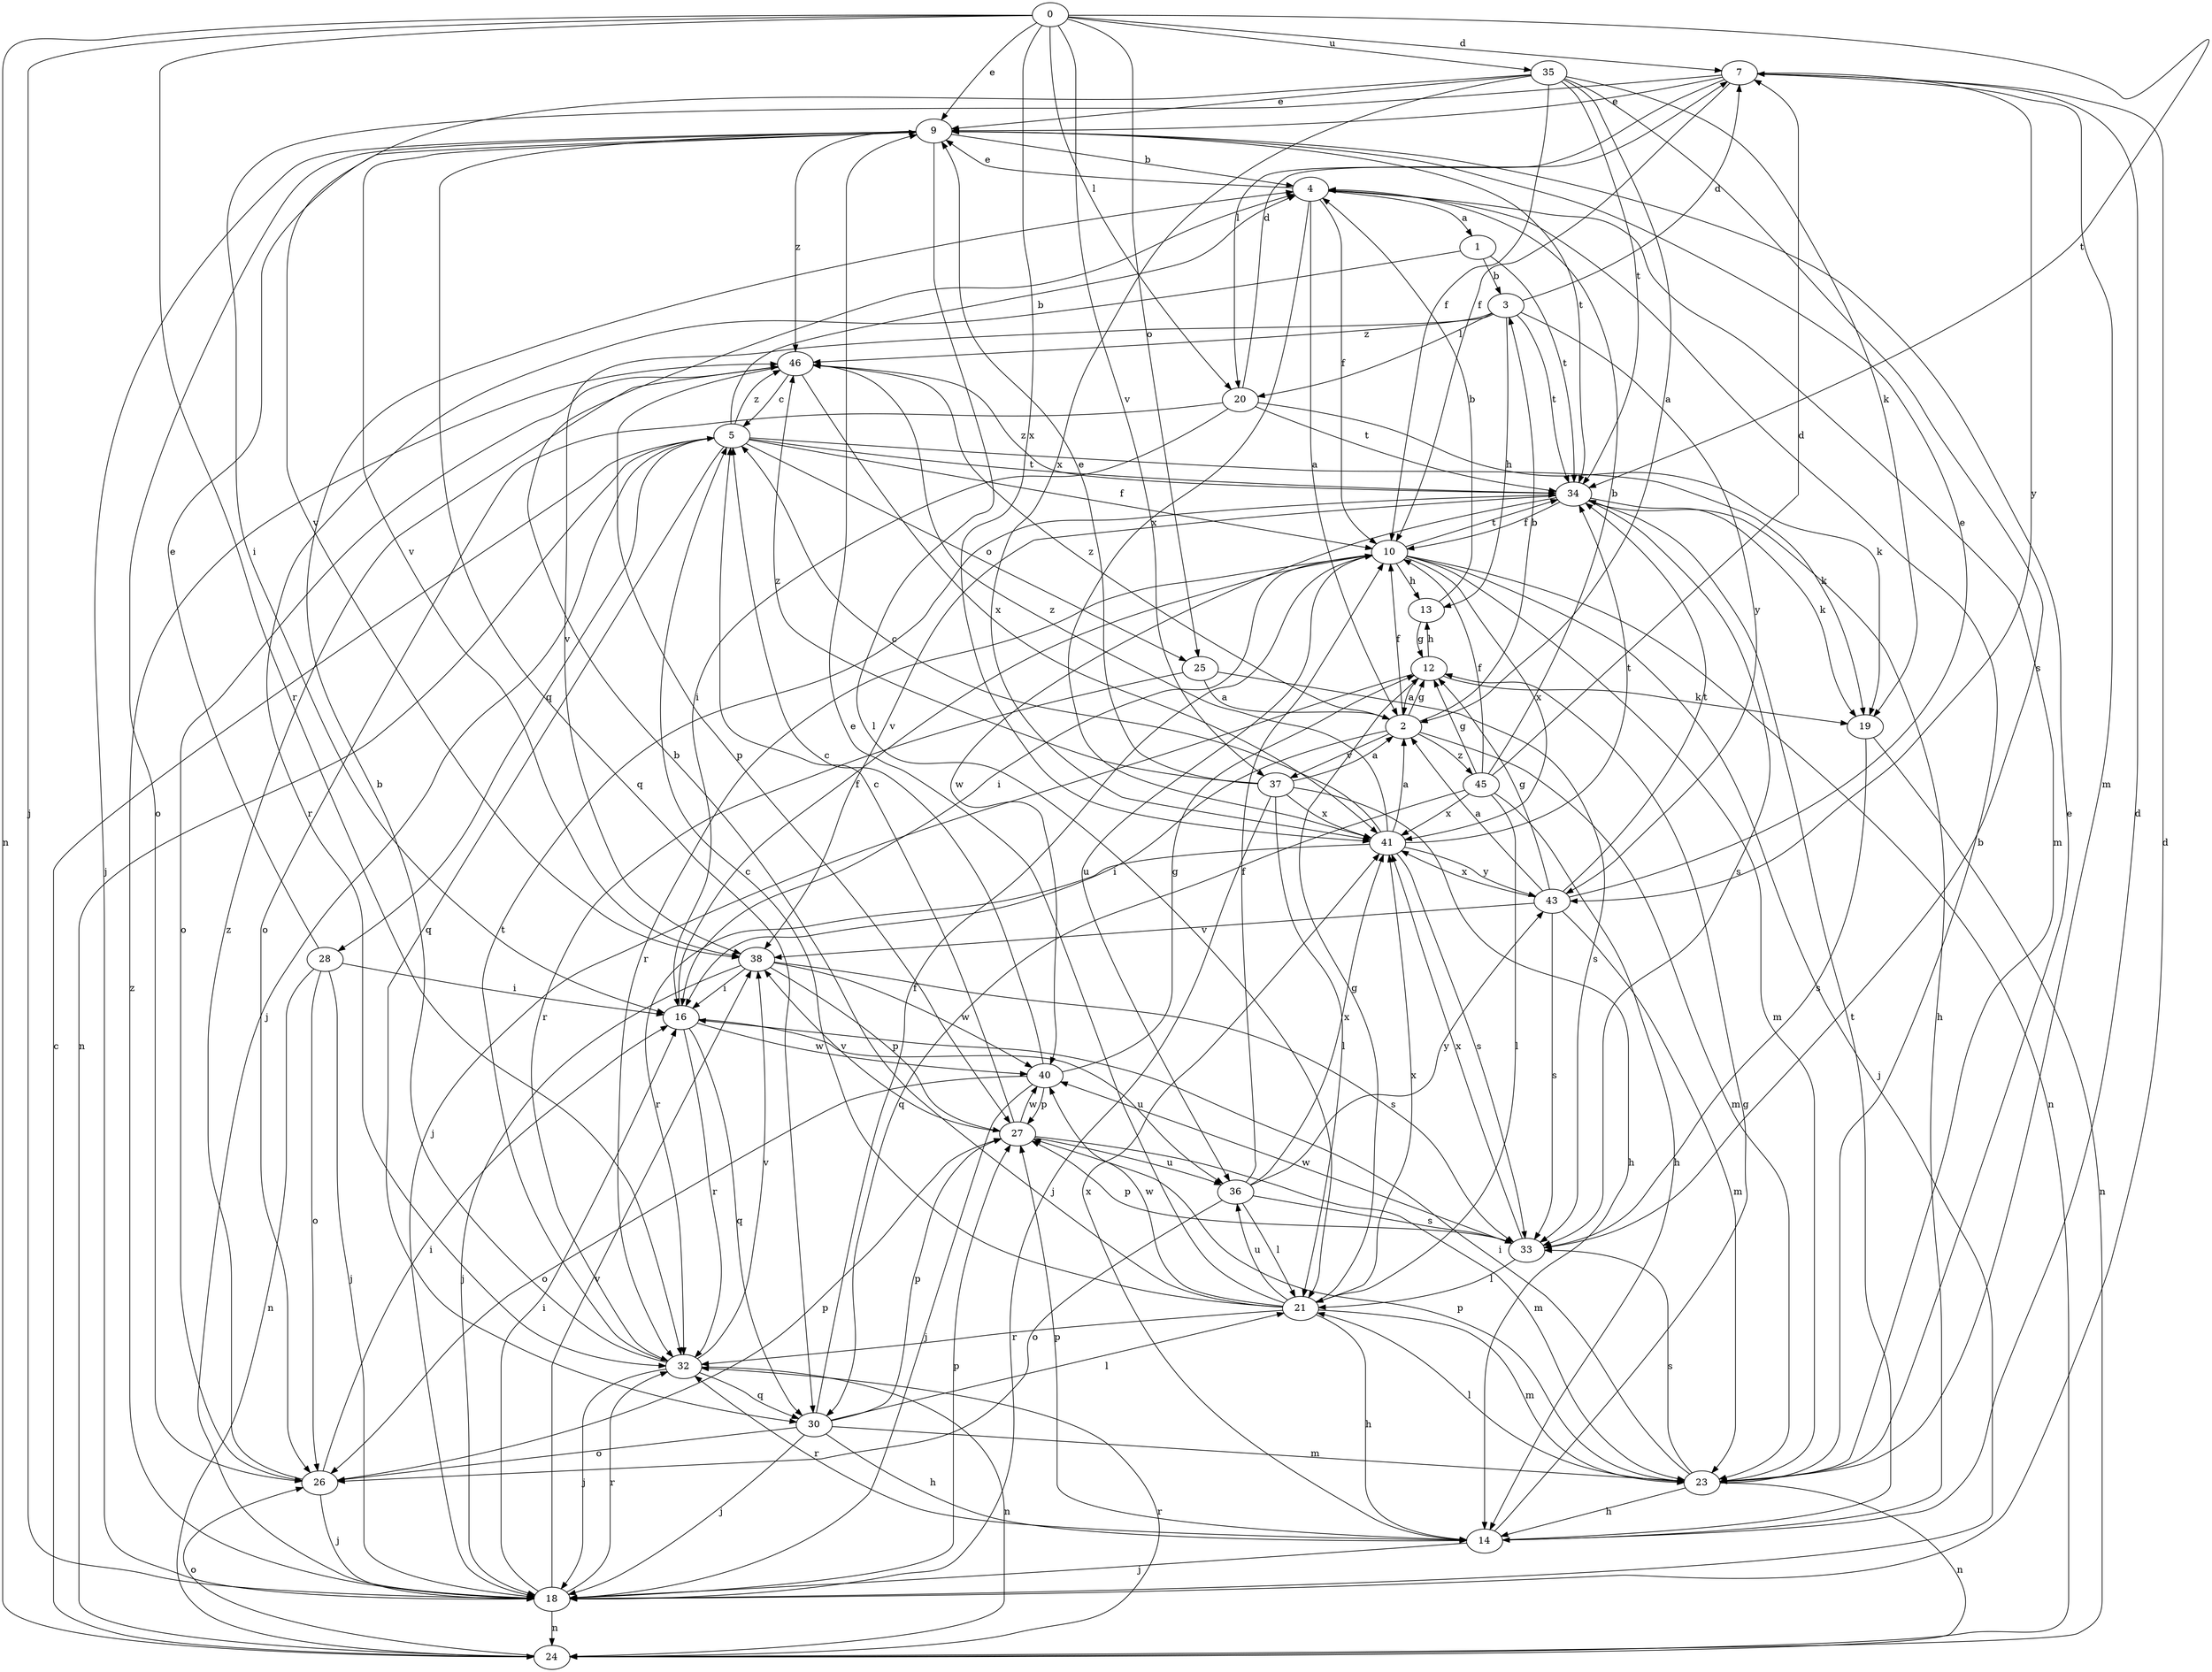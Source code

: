 strict digraph  {
0;
1;
2;
3;
4;
5;
7;
9;
10;
12;
13;
14;
16;
18;
19;
20;
21;
23;
24;
25;
26;
27;
28;
30;
32;
33;
34;
35;
36;
37;
38;
40;
41;
43;
45;
46;
0 -> 7  [label=d];
0 -> 9  [label=e];
0 -> 18  [label=j];
0 -> 20  [label=l];
0 -> 24  [label=n];
0 -> 25  [label=o];
0 -> 32  [label=r];
0 -> 34  [label=t];
0 -> 35  [label=u];
0 -> 37  [label=v];
0 -> 41  [label=x];
1 -> 3  [label=b];
1 -> 32  [label=r];
1 -> 34  [label=t];
2 -> 3  [label=b];
2 -> 10  [label=f];
2 -> 12  [label=g];
2 -> 16  [label=i];
2 -> 23  [label=m];
2 -> 37  [label=v];
2 -> 45  [label=z];
2 -> 46  [label=z];
3 -> 7  [label=d];
3 -> 13  [label=h];
3 -> 20  [label=l];
3 -> 34  [label=t];
3 -> 38  [label=v];
3 -> 43  [label=y];
3 -> 46  [label=z];
4 -> 1  [label=a];
4 -> 2  [label=a];
4 -> 9  [label=e];
4 -> 10  [label=f];
4 -> 23  [label=m];
4 -> 41  [label=x];
5 -> 4  [label=b];
5 -> 10  [label=f];
5 -> 18  [label=j];
5 -> 19  [label=k];
5 -> 24  [label=n];
5 -> 25  [label=o];
5 -> 28  [label=q];
5 -> 30  [label=q];
5 -> 34  [label=t];
5 -> 46  [label=z];
7 -> 9  [label=e];
7 -> 10  [label=f];
7 -> 16  [label=i];
7 -> 20  [label=l];
7 -> 23  [label=m];
7 -> 43  [label=y];
9 -> 4  [label=b];
9 -> 18  [label=j];
9 -> 21  [label=l];
9 -> 26  [label=o];
9 -> 30  [label=q];
9 -> 34  [label=t];
9 -> 38  [label=v];
9 -> 46  [label=z];
10 -> 13  [label=h];
10 -> 16  [label=i];
10 -> 18  [label=j];
10 -> 23  [label=m];
10 -> 24  [label=n];
10 -> 32  [label=r];
10 -> 34  [label=t];
10 -> 36  [label=u];
10 -> 41  [label=x];
12 -> 2  [label=a];
12 -> 13  [label=h];
12 -> 18  [label=j];
12 -> 19  [label=k];
13 -> 4  [label=b];
13 -> 12  [label=g];
14 -> 7  [label=d];
14 -> 12  [label=g];
14 -> 18  [label=j];
14 -> 27  [label=p];
14 -> 32  [label=r];
14 -> 34  [label=t];
14 -> 41  [label=x];
16 -> 10  [label=f];
16 -> 30  [label=q];
16 -> 32  [label=r];
16 -> 36  [label=u];
16 -> 40  [label=w];
18 -> 7  [label=d];
18 -> 16  [label=i];
18 -> 24  [label=n];
18 -> 27  [label=p];
18 -> 32  [label=r];
18 -> 38  [label=v];
18 -> 46  [label=z];
19 -> 24  [label=n];
19 -> 33  [label=s];
20 -> 7  [label=d];
20 -> 16  [label=i];
20 -> 19  [label=k];
20 -> 26  [label=o];
20 -> 34  [label=t];
21 -> 4  [label=b];
21 -> 5  [label=c];
21 -> 9  [label=e];
21 -> 12  [label=g];
21 -> 14  [label=h];
21 -> 23  [label=m];
21 -> 32  [label=r];
21 -> 36  [label=u];
21 -> 40  [label=w];
21 -> 41  [label=x];
23 -> 4  [label=b];
23 -> 9  [label=e];
23 -> 14  [label=h];
23 -> 16  [label=i];
23 -> 21  [label=l];
23 -> 24  [label=n];
23 -> 27  [label=p];
23 -> 33  [label=s];
24 -> 5  [label=c];
24 -> 26  [label=o];
24 -> 32  [label=r];
25 -> 2  [label=a];
25 -> 32  [label=r];
25 -> 33  [label=s];
26 -> 16  [label=i];
26 -> 18  [label=j];
26 -> 27  [label=p];
26 -> 46  [label=z];
27 -> 5  [label=c];
27 -> 23  [label=m];
27 -> 36  [label=u];
27 -> 38  [label=v];
27 -> 40  [label=w];
28 -> 9  [label=e];
28 -> 16  [label=i];
28 -> 18  [label=j];
28 -> 24  [label=n];
28 -> 26  [label=o];
30 -> 10  [label=f];
30 -> 14  [label=h];
30 -> 18  [label=j];
30 -> 21  [label=l];
30 -> 23  [label=m];
30 -> 26  [label=o];
30 -> 27  [label=p];
32 -> 4  [label=b];
32 -> 18  [label=j];
32 -> 24  [label=n];
32 -> 30  [label=q];
32 -> 34  [label=t];
32 -> 38  [label=v];
33 -> 21  [label=l];
33 -> 27  [label=p];
33 -> 40  [label=w];
33 -> 41  [label=x];
34 -> 10  [label=f];
34 -> 14  [label=h];
34 -> 19  [label=k];
34 -> 33  [label=s];
34 -> 38  [label=v];
34 -> 40  [label=w];
34 -> 46  [label=z];
35 -> 2  [label=a];
35 -> 9  [label=e];
35 -> 10  [label=f];
35 -> 19  [label=k];
35 -> 33  [label=s];
35 -> 34  [label=t];
35 -> 38  [label=v];
35 -> 41  [label=x];
36 -> 10  [label=f];
36 -> 21  [label=l];
36 -> 26  [label=o];
36 -> 33  [label=s];
36 -> 41  [label=x];
36 -> 43  [label=y];
37 -> 2  [label=a];
37 -> 9  [label=e];
37 -> 14  [label=h];
37 -> 18  [label=j];
37 -> 21  [label=l];
37 -> 41  [label=x];
37 -> 46  [label=z];
38 -> 16  [label=i];
38 -> 18  [label=j];
38 -> 27  [label=p];
38 -> 33  [label=s];
38 -> 40  [label=w];
40 -> 5  [label=c];
40 -> 12  [label=g];
40 -> 18  [label=j];
40 -> 26  [label=o];
40 -> 27  [label=p];
41 -> 2  [label=a];
41 -> 5  [label=c];
41 -> 32  [label=r];
41 -> 33  [label=s];
41 -> 34  [label=t];
41 -> 43  [label=y];
41 -> 46  [label=z];
43 -> 2  [label=a];
43 -> 9  [label=e];
43 -> 12  [label=g];
43 -> 23  [label=m];
43 -> 33  [label=s];
43 -> 34  [label=t];
43 -> 38  [label=v];
43 -> 41  [label=x];
45 -> 4  [label=b];
45 -> 7  [label=d];
45 -> 10  [label=f];
45 -> 12  [label=g];
45 -> 14  [label=h];
45 -> 21  [label=l];
45 -> 30  [label=q];
45 -> 41  [label=x];
46 -> 5  [label=c];
46 -> 26  [label=o];
46 -> 27  [label=p];
46 -> 41  [label=x];
}
